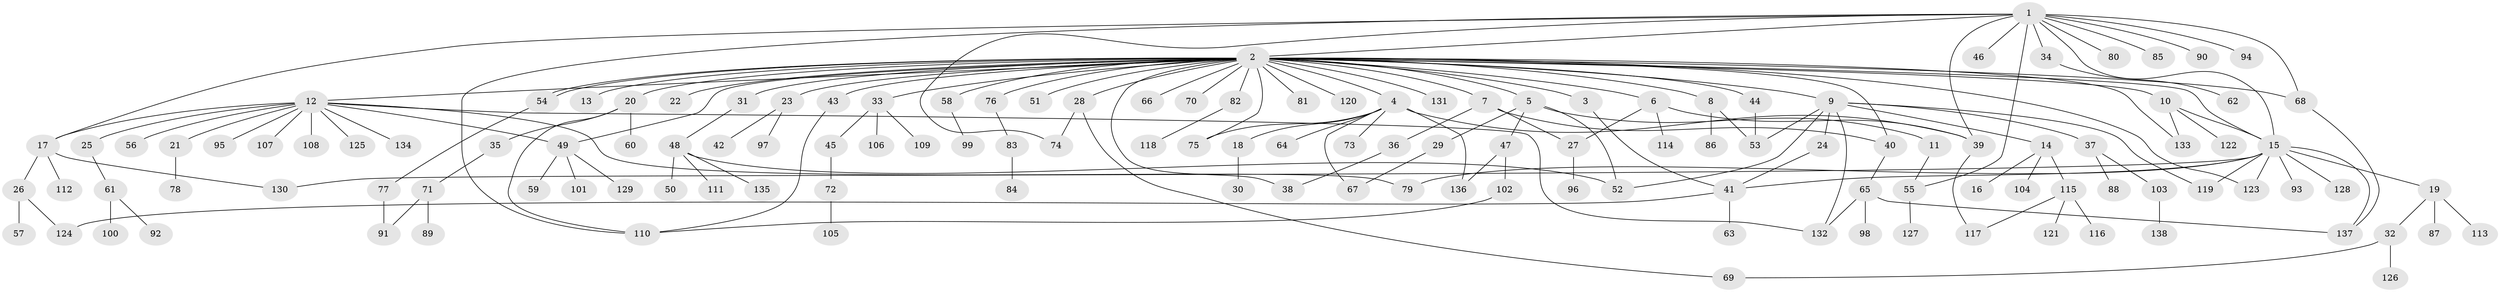// coarse degree distribution, {3: 0.11904761904761904, 10: 0.047619047619047616, 1: 0.42857142857142855, 2: 0.23809523809523808, 5: 0.07142857142857142, 4: 0.023809523809523808, 24: 0.023809523809523808, 8: 0.047619047619047616}
// Generated by graph-tools (version 1.1) at 2025/36/03/04/25 23:36:46]
// undirected, 138 vertices, 175 edges
graph export_dot {
  node [color=gray90,style=filled];
  1;
  2;
  3;
  4;
  5;
  6;
  7;
  8;
  9;
  10;
  11;
  12;
  13;
  14;
  15;
  16;
  17;
  18;
  19;
  20;
  21;
  22;
  23;
  24;
  25;
  26;
  27;
  28;
  29;
  30;
  31;
  32;
  33;
  34;
  35;
  36;
  37;
  38;
  39;
  40;
  41;
  42;
  43;
  44;
  45;
  46;
  47;
  48;
  49;
  50;
  51;
  52;
  53;
  54;
  55;
  56;
  57;
  58;
  59;
  60;
  61;
  62;
  63;
  64;
  65;
  66;
  67;
  68;
  69;
  70;
  71;
  72;
  73;
  74;
  75;
  76;
  77;
  78;
  79;
  80;
  81;
  82;
  83;
  84;
  85;
  86;
  87;
  88;
  89;
  90;
  91;
  92;
  93;
  94;
  95;
  96;
  97;
  98;
  99;
  100;
  101;
  102;
  103;
  104;
  105;
  106;
  107;
  108;
  109;
  110;
  111;
  112;
  113;
  114;
  115;
  116;
  117;
  118;
  119;
  120;
  121;
  122;
  123;
  124;
  125;
  126;
  127;
  128;
  129;
  130;
  131;
  132;
  133;
  134;
  135;
  136;
  137;
  138;
  1 -- 2;
  1 -- 15;
  1 -- 17;
  1 -- 34;
  1 -- 39;
  1 -- 46;
  1 -- 55;
  1 -- 68;
  1 -- 74;
  1 -- 80;
  1 -- 85;
  1 -- 90;
  1 -- 94;
  1 -- 110;
  2 -- 3;
  2 -- 4;
  2 -- 5;
  2 -- 6;
  2 -- 7;
  2 -- 8;
  2 -- 9;
  2 -- 10;
  2 -- 12;
  2 -- 13;
  2 -- 15;
  2 -- 20;
  2 -- 22;
  2 -- 23;
  2 -- 28;
  2 -- 31;
  2 -- 33;
  2 -- 38;
  2 -- 40;
  2 -- 43;
  2 -- 44;
  2 -- 49;
  2 -- 51;
  2 -- 54;
  2 -- 54;
  2 -- 58;
  2 -- 66;
  2 -- 68;
  2 -- 70;
  2 -- 75;
  2 -- 76;
  2 -- 81;
  2 -- 82;
  2 -- 120;
  2 -- 123;
  2 -- 131;
  2 -- 133;
  3 -- 41;
  4 -- 18;
  4 -- 39;
  4 -- 64;
  4 -- 67;
  4 -- 73;
  4 -- 75;
  4 -- 136;
  5 -- 11;
  5 -- 29;
  5 -- 47;
  5 -- 52;
  6 -- 27;
  6 -- 39;
  6 -- 114;
  7 -- 27;
  7 -- 36;
  7 -- 40;
  8 -- 53;
  8 -- 86;
  9 -- 14;
  9 -- 24;
  9 -- 37;
  9 -- 52;
  9 -- 53;
  9 -- 119;
  9 -- 132;
  10 -- 15;
  10 -- 122;
  10 -- 133;
  11 -- 55;
  12 -- 17;
  12 -- 21;
  12 -- 25;
  12 -- 49;
  12 -- 56;
  12 -- 79;
  12 -- 95;
  12 -- 107;
  12 -- 108;
  12 -- 125;
  12 -- 132;
  12 -- 134;
  14 -- 16;
  14 -- 104;
  14 -- 115;
  15 -- 19;
  15 -- 41;
  15 -- 79;
  15 -- 93;
  15 -- 119;
  15 -- 123;
  15 -- 128;
  15 -- 130;
  15 -- 137;
  17 -- 26;
  17 -- 112;
  17 -- 130;
  18 -- 30;
  19 -- 32;
  19 -- 87;
  19 -- 113;
  20 -- 35;
  20 -- 60;
  20 -- 110;
  21 -- 78;
  23 -- 42;
  23 -- 97;
  24 -- 41;
  25 -- 61;
  26 -- 57;
  26 -- 124;
  27 -- 96;
  28 -- 69;
  28 -- 74;
  29 -- 67;
  31 -- 48;
  32 -- 69;
  32 -- 126;
  33 -- 45;
  33 -- 106;
  33 -- 109;
  34 -- 62;
  35 -- 71;
  36 -- 38;
  37 -- 88;
  37 -- 103;
  39 -- 117;
  40 -- 65;
  41 -- 63;
  41 -- 124;
  43 -- 110;
  44 -- 53;
  45 -- 72;
  47 -- 102;
  47 -- 136;
  48 -- 50;
  48 -- 52;
  48 -- 111;
  48 -- 135;
  49 -- 59;
  49 -- 101;
  49 -- 129;
  54 -- 77;
  55 -- 127;
  58 -- 99;
  61 -- 92;
  61 -- 100;
  65 -- 98;
  65 -- 132;
  65 -- 137;
  68 -- 137;
  71 -- 89;
  71 -- 91;
  72 -- 105;
  76 -- 83;
  77 -- 91;
  82 -- 118;
  83 -- 84;
  102 -- 110;
  103 -- 138;
  115 -- 116;
  115 -- 117;
  115 -- 121;
}
